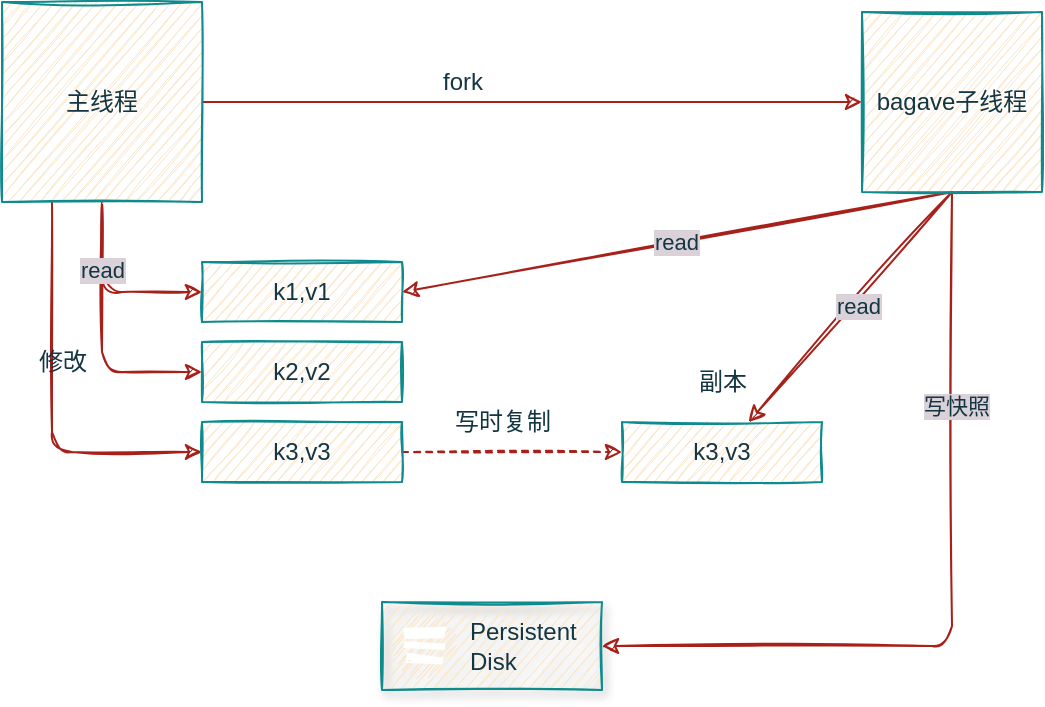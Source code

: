 <mxfile version="14.0.1" type="github">
  <diagram id="Ht1M8jgEwFfnCIfOTk4-" name="Page-1">
    <mxGraphModel dx="946" dy="614" grid="0" gridSize="15" guides="1" tooltips="1" connect="1" arrows="1" fold="1" page="1" pageScale="1" pageWidth="827" pageHeight="1169" background="none" math="0" shadow="0">
      <root>
        <mxCell id="0" />
        <mxCell id="1" parent="0" />
        <mxCell id="gujRcCWIBDEGuzVIZGDQ-3" style="edgeStyle=orthogonalEdgeStyle;orthogonalLoop=1;jettySize=auto;html=1;exitX=1;exitY=0.5;exitDx=0;exitDy=0;entryX=0;entryY=0.5;entryDx=0;entryDy=0;strokeColor=#A8201A;fontColor=#143642;labelBackgroundColor=#DAD2D8;sketch=1;" edge="1" parent="1" source="gujRcCWIBDEGuzVIZGDQ-1" target="gujRcCWIBDEGuzVIZGDQ-2">
          <mxGeometry relative="1" as="geometry" />
        </mxCell>
        <mxCell id="gujRcCWIBDEGuzVIZGDQ-17" style="edgeStyle=orthogonalEdgeStyle;orthogonalLoop=1;jettySize=auto;html=1;exitX=0.5;exitY=1;exitDx=0;exitDy=0;entryX=0;entryY=0.5;entryDx=0;entryDy=0;strokeColor=#A8201A;fontColor=#143642;labelBackgroundColor=#DAD2D8;sketch=1;" edge="1" parent="1" source="gujRcCWIBDEGuzVIZGDQ-1" target="gujRcCWIBDEGuzVIZGDQ-9">
          <mxGeometry relative="1" as="geometry" />
        </mxCell>
        <mxCell id="gujRcCWIBDEGuzVIZGDQ-18" style="edgeStyle=orthogonalEdgeStyle;orthogonalLoop=1;jettySize=auto;html=1;exitX=0.5;exitY=1;exitDx=0;exitDy=0;entryX=0;entryY=0.5;entryDx=0;entryDy=0;strokeColor=#A8201A;fontColor=#143642;labelBackgroundColor=#DAD2D8;sketch=1;" edge="1" parent="1" source="gujRcCWIBDEGuzVIZGDQ-1" target="gujRcCWIBDEGuzVIZGDQ-10">
          <mxGeometry relative="1" as="geometry" />
        </mxCell>
        <mxCell id="gujRcCWIBDEGuzVIZGDQ-19" value="read" style="edgeLabel;html=1;align=center;verticalAlign=middle;resizable=0;points=[];fontColor=#143642;labelBackgroundColor=#DAD2D8;sketch=1;" vertex="1" connectable="0" parent="gujRcCWIBDEGuzVIZGDQ-18">
          <mxGeometry x="-0.496" relative="1" as="geometry">
            <mxPoint as="offset" />
          </mxGeometry>
        </mxCell>
        <mxCell id="gujRcCWIBDEGuzVIZGDQ-21" style="edgeStyle=orthogonalEdgeStyle;orthogonalLoop=1;jettySize=auto;html=1;exitX=0.25;exitY=1;exitDx=0;exitDy=0;entryX=0;entryY=0.5;entryDx=0;entryDy=0;strokeColor=#A8201A;fontColor=#143642;labelBackgroundColor=#DAD2D8;sketch=1;" edge="1" parent="1" source="gujRcCWIBDEGuzVIZGDQ-1" target="gujRcCWIBDEGuzVIZGDQ-11">
          <mxGeometry relative="1" as="geometry" />
        </mxCell>
        <mxCell id="gujRcCWIBDEGuzVIZGDQ-1" value="主线程" style="whiteSpace=wrap;html=1;aspect=fixed;fillColor=#FAE5C7;strokeColor=#0F8B8D;fontColor=#143642;sketch=1;" vertex="1" parent="1">
          <mxGeometry x="120" y="170" width="100" height="100" as="geometry" />
        </mxCell>
        <mxCell id="gujRcCWIBDEGuzVIZGDQ-8" style="edgeStyle=orthogonalEdgeStyle;orthogonalLoop=1;jettySize=auto;html=1;exitX=0.5;exitY=1;exitDx=0;exitDy=0;entryX=1;entryY=0.5;entryDx=0;entryDy=0;strokeColor=#A8201A;fontColor=#143642;labelBackgroundColor=#DAD2D8;sketch=1;" edge="1" parent="1" source="gujRcCWIBDEGuzVIZGDQ-2" target="gujRcCWIBDEGuzVIZGDQ-6">
          <mxGeometry relative="1" as="geometry" />
        </mxCell>
        <mxCell id="gujRcCWIBDEGuzVIZGDQ-20" value="写快照" style="edgeLabel;html=1;align=center;verticalAlign=middle;resizable=0;points=[];fontColor=#143642;labelBackgroundColor=#DAD2D8;sketch=1;" vertex="1" connectable="0" parent="gujRcCWIBDEGuzVIZGDQ-8">
          <mxGeometry x="-0.469" y="2" relative="1" as="geometry">
            <mxPoint as="offset" />
          </mxGeometry>
        </mxCell>
        <mxCell id="gujRcCWIBDEGuzVIZGDQ-24" style="edgeStyle=none;orthogonalLoop=1;jettySize=auto;html=1;exitX=0.5;exitY=1;exitDx=0;exitDy=0;strokeColor=#A8201A;fontColor=#143642;labelBackgroundColor=#DAD2D8;sketch=1;" edge="1" parent="1" source="gujRcCWIBDEGuzVIZGDQ-2" target="gujRcCWIBDEGuzVIZGDQ-12">
          <mxGeometry relative="1" as="geometry" />
        </mxCell>
        <mxCell id="gujRcCWIBDEGuzVIZGDQ-26" value="read" style="edgeLabel;html=1;align=center;verticalAlign=middle;resizable=0;points=[];fontColor=#143642;labelBackgroundColor=#DAD2D8;sketch=1;" vertex="1" connectable="0" parent="gujRcCWIBDEGuzVIZGDQ-24">
          <mxGeometry x="-0.042" y="2" relative="1" as="geometry">
            <mxPoint as="offset" />
          </mxGeometry>
        </mxCell>
        <mxCell id="gujRcCWIBDEGuzVIZGDQ-25" value="read" style="edgeStyle=none;orthogonalLoop=1;jettySize=auto;html=1;exitX=0.5;exitY=1;exitDx=0;exitDy=0;entryX=1;entryY=0.5;entryDx=0;entryDy=0;strokeColor=#A8201A;fontColor=#143642;labelBackgroundColor=#DAD2D8;sketch=1;" edge="1" parent="1" source="gujRcCWIBDEGuzVIZGDQ-2" target="gujRcCWIBDEGuzVIZGDQ-9">
          <mxGeometry relative="1" as="geometry" />
        </mxCell>
        <mxCell id="gujRcCWIBDEGuzVIZGDQ-2" value="bagave子线程" style="whiteSpace=wrap;html=1;aspect=fixed;fillColor=#FAE5C7;strokeColor=#0F8B8D;fontColor=#143642;sketch=1;" vertex="1" parent="1">
          <mxGeometry x="550" y="175" width="90" height="90" as="geometry" />
        </mxCell>
        <mxCell id="gujRcCWIBDEGuzVIZGDQ-4" value="fork" style="text;html=1;align=center;verticalAlign=middle;resizable=0;points=[];autosize=1;fontColor=#143642;sketch=1;" vertex="1" parent="1">
          <mxGeometry x="330" y="200" width="40" height="20" as="geometry" />
        </mxCell>
        <mxCell id="gujRcCWIBDEGuzVIZGDQ-6" value="" style="strokeColor=#0F8B8D;shadow=1;strokeWidth=1;absoluteArcSize=1;arcSize=2;fillColor=#FAE5C7;fontColor=#143642;sketch=1;" vertex="1" parent="1">
          <mxGeometry x="310" y="470" width="110" height="44" as="geometry" />
        </mxCell>
        <mxCell id="gujRcCWIBDEGuzVIZGDQ-7" value="Persistent&#xa;Disk" style="dashed=0;connectable=0;html=1;fillColor=#FAE5C7;strokeColor=none;shape=mxgraph.gcp2.persistent_disk_snapshot;part=1;labelPosition=right;verticalLabelPosition=middle;align=left;verticalAlign=middle;spacingLeft=5;fontSize=12;fontColor=#143642;sketch=1;" vertex="1" parent="gujRcCWIBDEGuzVIZGDQ-6">
          <mxGeometry y="0.5" width="32" height="32" relative="1" as="geometry">
            <mxPoint x="5" y="-16" as="offset" />
          </mxGeometry>
        </mxCell>
        <mxCell id="gujRcCWIBDEGuzVIZGDQ-9" value="k1,v1" style="whiteSpace=wrap;html=1;fillColor=#FAE5C7;strokeColor=#0F8B8D;fontColor=#143642;sketch=1;" vertex="1" parent="1">
          <mxGeometry x="220" y="300" width="100" height="30" as="geometry" />
        </mxCell>
        <mxCell id="gujRcCWIBDEGuzVIZGDQ-10" value="k2,v2" style="whiteSpace=wrap;html=1;fillColor=#FAE5C7;strokeColor=#0F8B8D;fontColor=#143642;sketch=1;" vertex="1" parent="1">
          <mxGeometry x="220" y="340" width="100" height="30" as="geometry" />
        </mxCell>
        <mxCell id="gujRcCWIBDEGuzVIZGDQ-13" style="edgeStyle=orthogonalEdgeStyle;orthogonalLoop=1;jettySize=auto;html=1;exitX=1;exitY=0.5;exitDx=0;exitDy=0;entryX=0;entryY=0.5;entryDx=0;entryDy=0;dashed=1;strokeColor=#A8201A;fontColor=#143642;labelBackgroundColor=#DAD2D8;sketch=1;" edge="1" parent="1" source="gujRcCWIBDEGuzVIZGDQ-11" target="gujRcCWIBDEGuzVIZGDQ-12">
          <mxGeometry relative="1" as="geometry" />
        </mxCell>
        <mxCell id="gujRcCWIBDEGuzVIZGDQ-11" value="k3,v3" style="whiteSpace=wrap;html=1;fillColor=#FAE5C7;strokeColor=#0F8B8D;fontColor=#143642;sketch=1;" vertex="1" parent="1">
          <mxGeometry x="220" y="380" width="100" height="30" as="geometry" />
        </mxCell>
        <mxCell id="gujRcCWIBDEGuzVIZGDQ-12" value="k3,v3" style="whiteSpace=wrap;html=1;fillColor=#FAE5C7;strokeColor=#0F8B8D;fontColor=#143642;sketch=1;" vertex="1" parent="1">
          <mxGeometry x="430" y="380" width="100" height="30" as="geometry" />
        </mxCell>
        <mxCell id="gujRcCWIBDEGuzVIZGDQ-15" value="写时复制" style="text;html=1;align=center;verticalAlign=middle;resizable=0;points=[];autosize=1;fontColor=#143642;sketch=1;" vertex="1" parent="1">
          <mxGeometry x="340" y="370" width="60" height="20" as="geometry" />
        </mxCell>
        <mxCell id="gujRcCWIBDEGuzVIZGDQ-22" value="修改" style="text;html=1;align=center;verticalAlign=middle;resizable=0;points=[];autosize=1;fontColor=#143642;sketch=1;" vertex="1" parent="1">
          <mxGeometry x="130" y="340" width="40" height="20" as="geometry" />
        </mxCell>
        <mxCell id="gujRcCWIBDEGuzVIZGDQ-23" value="副本" style="text;html=1;align=center;verticalAlign=middle;resizable=0;points=[];autosize=1;fontColor=#143642;sketch=1;" vertex="1" parent="1">
          <mxGeometry x="460" y="350" width="40" height="20" as="geometry" />
        </mxCell>
      </root>
    </mxGraphModel>
  </diagram>
</mxfile>
